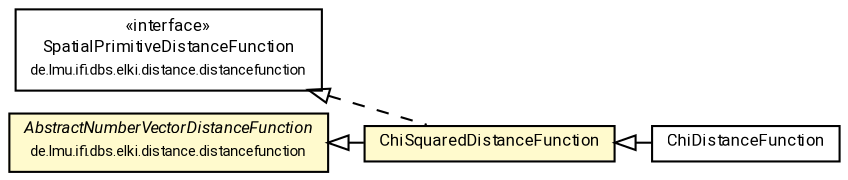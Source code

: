 #!/usr/local/bin/dot
#
# Class diagram 
# Generated by UMLGraph version R5_7_2-60-g0e99a6 (http://www.spinellis.gr/umlgraph/)
#

digraph G {
	graph [fontnames="svg"]
	edge [fontname="Roboto",fontsize=7,labelfontname="Roboto",labelfontsize=7,color="black"];
	node [fontname="Roboto",fontcolor="black",fontsize=8,shape=plaintext,margin=0,width=0,height=0];
	nodesep=0.15;
	ranksep=0.25;
	rankdir=LR;
	// de.lmu.ifi.dbs.elki.distance.distancefunction.SpatialPrimitiveDistanceFunction<V extends de.lmu.ifi.dbs.elki.data.spatial.SpatialComparable>
	c2430368 [label=<<table title="de.lmu.ifi.dbs.elki.distance.distancefunction.SpatialPrimitiveDistanceFunction" border="0" cellborder="1" cellspacing="0" cellpadding="2" href="../SpatialPrimitiveDistanceFunction.html" target="_parent">
		<tr><td><table border="0" cellspacing="0" cellpadding="1">
		<tr><td align="center" balign="center"> &#171;interface&#187; </td></tr>
		<tr><td align="center" balign="center"> <font face="Roboto">SpatialPrimitiveDistanceFunction</font> </td></tr>
		<tr><td align="center" balign="center"> <font face="Roboto" point-size="7.0">de.lmu.ifi.dbs.elki.distance.distancefunction</font> </td></tr>
		</table></td></tr>
		</table>>, URL="../SpatialPrimitiveDistanceFunction.html"];
	// de.lmu.ifi.dbs.elki.distance.distancefunction.probabilistic.ChiDistanceFunction
	c2430701 [label=<<table title="de.lmu.ifi.dbs.elki.distance.distancefunction.probabilistic.ChiDistanceFunction" border="0" cellborder="1" cellspacing="0" cellpadding="2" href="ChiDistanceFunction.html" target="_parent">
		<tr><td><table border="0" cellspacing="0" cellpadding="1">
		<tr><td align="center" balign="center"> <font face="Roboto">ChiDistanceFunction</font> </td></tr>
		</table></td></tr>
		</table>>, URL="ChiDistanceFunction.html"];
	// de.lmu.ifi.dbs.elki.distance.distancefunction.probabilistic.ChiSquaredDistanceFunction
	c2430709 [label=<<table title="de.lmu.ifi.dbs.elki.distance.distancefunction.probabilistic.ChiSquaredDistanceFunction" border="0" cellborder="1" cellspacing="0" cellpadding="2" bgcolor="lemonChiffon" href="ChiSquaredDistanceFunction.html" target="_parent">
		<tr><td><table border="0" cellspacing="0" cellpadding="1">
		<tr><td align="center" balign="center"> <font face="Roboto">ChiSquaredDistanceFunction</font> </td></tr>
		</table></td></tr>
		</table>>, URL="ChiSquaredDistanceFunction.html"];
	// de.lmu.ifi.dbs.elki.distance.distancefunction.AbstractNumberVectorDistanceFunction
	c2430768 [label=<<table title="de.lmu.ifi.dbs.elki.distance.distancefunction.AbstractNumberVectorDistanceFunction" border="0" cellborder="1" cellspacing="0" cellpadding="2" bgcolor="LemonChiffon" href="../AbstractNumberVectorDistanceFunction.html" target="_parent">
		<tr><td><table border="0" cellspacing="0" cellpadding="1">
		<tr><td align="center" balign="center"> <font face="Roboto"><i>AbstractNumberVectorDistanceFunction</i></font> </td></tr>
		<tr><td align="center" balign="center"> <font face="Roboto" point-size="7.0">de.lmu.ifi.dbs.elki.distance.distancefunction</font> </td></tr>
		</table></td></tr>
		</table>>, URL="../AbstractNumberVectorDistanceFunction.html"];
	// de.lmu.ifi.dbs.elki.distance.distancefunction.probabilistic.ChiDistanceFunction extends de.lmu.ifi.dbs.elki.distance.distancefunction.probabilistic.ChiSquaredDistanceFunction
	c2430709 -> c2430701 [arrowtail=empty,dir=back,weight=10];
	// de.lmu.ifi.dbs.elki.distance.distancefunction.probabilistic.ChiSquaredDistanceFunction extends de.lmu.ifi.dbs.elki.distance.distancefunction.AbstractNumberVectorDistanceFunction
	c2430768 -> c2430709 [arrowtail=empty,dir=back,weight=10];
	// de.lmu.ifi.dbs.elki.distance.distancefunction.probabilistic.ChiSquaredDistanceFunction implements de.lmu.ifi.dbs.elki.distance.distancefunction.SpatialPrimitiveDistanceFunction<V extends de.lmu.ifi.dbs.elki.data.spatial.SpatialComparable>
	c2430368 -> c2430709 [arrowtail=empty,style=dashed,dir=back,weight=9];
}


